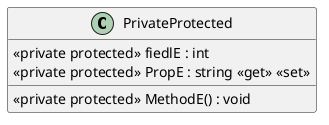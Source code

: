 @startuml PrivateProtected
class PrivateProtected  {
    <<private protected>> fiedlE : int
    <<private protected>> PropE : string <<get>> <<set>>
    <<private protected>> MethodE() : void
}
@enduml